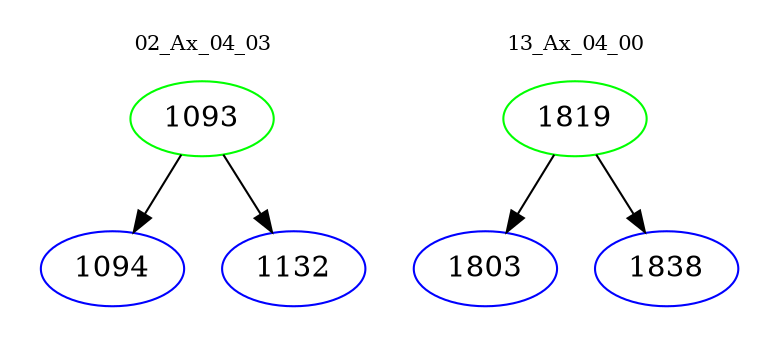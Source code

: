 digraph{
subgraph cluster_0 {
color = white
label = "02_Ax_04_03";
fontsize=10;
T0_1093 [label="1093", color="green"]
T0_1093 -> T0_1094 [color="black"]
T0_1094 [label="1094", color="blue"]
T0_1093 -> T0_1132 [color="black"]
T0_1132 [label="1132", color="blue"]
}
subgraph cluster_1 {
color = white
label = "13_Ax_04_00";
fontsize=10;
T1_1819 [label="1819", color="green"]
T1_1819 -> T1_1803 [color="black"]
T1_1803 [label="1803", color="blue"]
T1_1819 -> T1_1838 [color="black"]
T1_1838 [label="1838", color="blue"]
}
}
